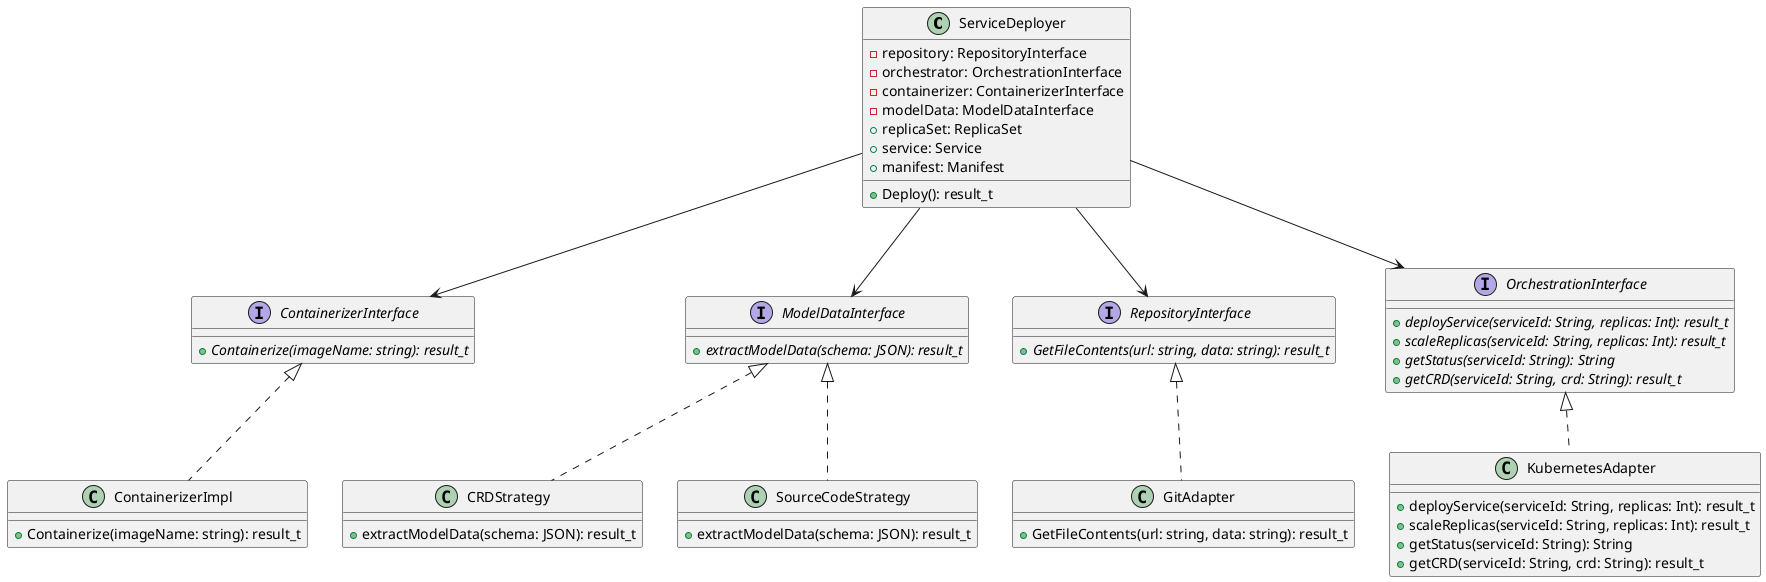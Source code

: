 @startuml
class ServiceDeployer {
  -repository: RepositoryInterface
  -orchestrator: OrchestrationInterface
  -containerizer: ContainerizerInterface
  -modelData: ModelDataInterface
  +replicaSet: ReplicaSet
  +service: Service
  +manifest: Manifest
  +Deploy(): result_t
}

interface ContainerizerInterface {
  {abstract} +Containerize(imageName: string): result_t
}

class ContainerizerImpl implements ContainerizerInterface {
  +Containerize(imageName: string): result_t
}

interface ModelDataInterface {
  {abstract} +extractModelData(schema: JSON): result_t
}

class CRDStrategy implements ModelDataInterface {
  +extractModelData(schema: JSON): result_t
}

class SourceCodeStrategy implements ModelDataInterface {
  +extractModelData(schema: JSON): result_t
}

interface RepositoryInterface {
  {abstract} +GetFileContents(url: string, data: string): result_t
}

class GitAdapter implements RepositoryInterface {
  +GetFileContents(url: string, data: string): result_t
}

interface OrchestrationInterface {
  {abstract} +deployService(serviceId: String, replicas: Int): result_t
  {abstract} +scaleReplicas(serviceId: String, replicas: Int): result_t
  {abstract} +getStatus(serviceId: String): String
  {abstract} +getCRD(serviceId: String, crd: String): result_t
}

class KubernetesAdapter implements OrchestrationInterface {
  +deployService(serviceId: String, replicas: Int): result_t
  +scaleReplicas(serviceId: String, replicas: Int): result_t
  +getStatus(serviceId: String): String
  +getCRD(serviceId: String, crd: String): result_t
}

ServiceDeployer --> ContainerizerInterface
ServiceDeployer --> RepositoryInterface
ServiceDeployer --> ModelDataInterface
ServiceDeployer --> OrchestrationInterface
@enduml

